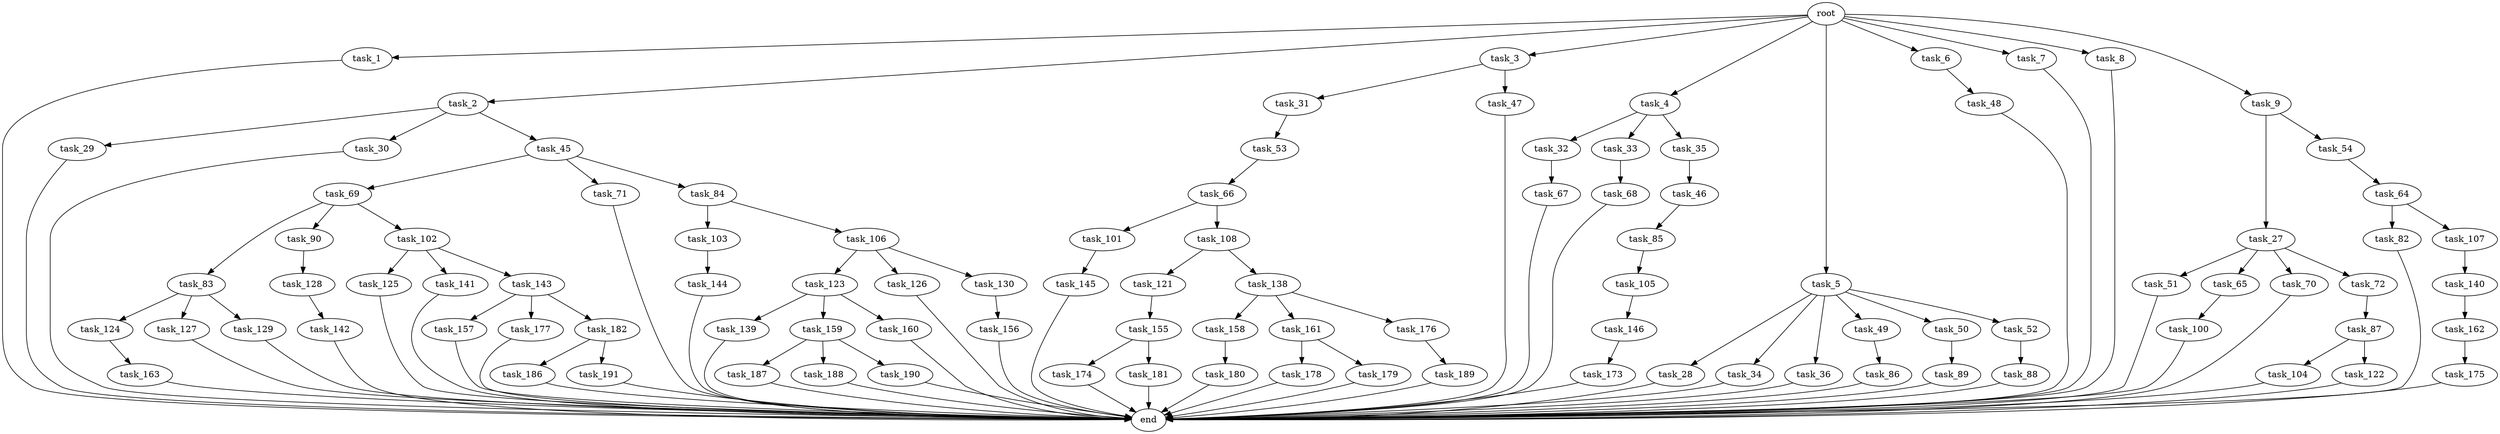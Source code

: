 digraph G {
  root [size="0.000000"];
  task_1 [size="102.400000"];
  task_2 [size="102.400000"];
  task_3 [size="102.400000"];
  task_4 [size="102.400000"];
  task_5 [size="102.400000"];
  task_6 [size="102.400000"];
  task_7 [size="102.400000"];
  task_8 [size="102.400000"];
  task_9 [size="102.400000"];
  task_27 [size="85899345920.000000"];
  task_28 [size="42090679500.800003"];
  task_29 [size="3435973836.800000"];
  task_30 [size="3435973836.800000"];
  task_31 [size="42090679500.800003"];
  task_32 [size="69578470195.199997"];
  task_33 [size="69578470195.199997"];
  task_34 [size="42090679500.800003"];
  task_35 [size="69578470195.199997"];
  task_36 [size="42090679500.800003"];
  task_45 [size="3435973836.800000"];
  task_46 [size="85899345920.000000"];
  task_47 [size="42090679500.800003"];
  task_48 [size="13743895347.200001"];
  task_49 [size="42090679500.800003"];
  task_50 [size="42090679500.800003"];
  task_51 [size="13743895347.200001"];
  task_52 [size="42090679500.800003"];
  task_53 [size="54975581388.800003"];
  task_54 [size="85899345920.000000"];
  task_64 [size="30923764531.200001"];
  task_65 [size="13743895347.200001"];
  task_66 [size="30923764531.200001"];
  task_67 [size="13743895347.200001"];
  task_68 [size="42090679500.800003"];
  task_69 [size="30923764531.200001"];
  task_70 [size="13743895347.200001"];
  task_71 [size="30923764531.200001"];
  task_72 [size="13743895347.200001"];
  task_82 [size="54975581388.800003"];
  task_83 [size="85899345920.000000"];
  task_84 [size="30923764531.200001"];
  task_85 [size="42090679500.800003"];
  task_86 [size="69578470195.199997"];
  task_87 [size="85899345920.000000"];
  task_88 [size="7730941132.800000"];
  task_89 [size="30923764531.200001"];
  task_90 [size="85899345920.000000"];
  task_100 [size="54975581388.800003"];
  task_101 [size="85899345920.000000"];
  task_102 [size="85899345920.000000"];
  task_103 [size="7730941132.800000"];
  task_104 [size="85899345920.000000"];
  task_105 [size="42090679500.800003"];
  task_106 [size="7730941132.800000"];
  task_107 [size="54975581388.800003"];
  task_108 [size="85899345920.000000"];
  task_121 [size="7730941132.800000"];
  task_122 [size="85899345920.000000"];
  task_123 [size="42090679500.800003"];
  task_124 [size="85899345920.000000"];
  task_125 [size="69578470195.199997"];
  task_126 [size="42090679500.800003"];
  task_127 [size="85899345920.000000"];
  task_128 [size="3435973836.800000"];
  task_129 [size="85899345920.000000"];
  task_130 [size="42090679500.800003"];
  task_138 [size="7730941132.800000"];
  task_139 [size="42090679500.800003"];
  task_140 [size="54975581388.800003"];
  task_141 [size="69578470195.199997"];
  task_142 [size="21474836480.000000"];
  task_143 [size="69578470195.199997"];
  task_144 [size="42090679500.800003"];
  task_145 [size="30923764531.200001"];
  task_146 [size="54975581388.800003"];
  task_155 [size="42090679500.800003"];
  task_156 [size="54975581388.800003"];
  task_157 [size="30923764531.200001"];
  task_158 [size="7730941132.800000"];
  task_159 [size="42090679500.800003"];
  task_160 [size="42090679500.800003"];
  task_161 [size="7730941132.800000"];
  task_162 [size="69578470195.199997"];
  task_163 [size="3435973836.800000"];
  task_173 [size="7730941132.800000"];
  task_174 [size="3435973836.800000"];
  task_175 [size="3435973836.800000"];
  task_176 [size="7730941132.800000"];
  task_177 [size="30923764531.200001"];
  task_178 [size="3435973836.800000"];
  task_179 [size="3435973836.800000"];
  task_180 [size="54975581388.800003"];
  task_181 [size="3435973836.800000"];
  task_182 [size="30923764531.200001"];
  task_186 [size="85899345920.000000"];
  task_187 [size="13743895347.200001"];
  task_188 [size="13743895347.200001"];
  task_189 [size="30923764531.200001"];
  task_190 [size="13743895347.200001"];
  task_191 [size="85899345920.000000"];
  end [size="0.000000"];

  root -> task_1 [size="1.000000"];
  root -> task_2 [size="1.000000"];
  root -> task_3 [size="1.000000"];
  root -> task_4 [size="1.000000"];
  root -> task_5 [size="1.000000"];
  root -> task_6 [size="1.000000"];
  root -> task_7 [size="1.000000"];
  root -> task_8 [size="1.000000"];
  root -> task_9 [size="1.000000"];
  task_1 -> end [size="1.000000"];
  task_2 -> task_29 [size="33554432.000000"];
  task_2 -> task_30 [size="33554432.000000"];
  task_2 -> task_45 [size="33554432.000000"];
  task_3 -> task_31 [size="411041792.000000"];
  task_3 -> task_47 [size="411041792.000000"];
  task_4 -> task_32 [size="679477248.000000"];
  task_4 -> task_33 [size="679477248.000000"];
  task_4 -> task_35 [size="679477248.000000"];
  task_5 -> task_28 [size="411041792.000000"];
  task_5 -> task_34 [size="411041792.000000"];
  task_5 -> task_36 [size="411041792.000000"];
  task_5 -> task_49 [size="411041792.000000"];
  task_5 -> task_50 [size="411041792.000000"];
  task_5 -> task_52 [size="411041792.000000"];
  task_6 -> task_48 [size="134217728.000000"];
  task_7 -> end [size="1.000000"];
  task_8 -> end [size="1.000000"];
  task_9 -> task_27 [size="838860800.000000"];
  task_9 -> task_54 [size="838860800.000000"];
  task_27 -> task_51 [size="134217728.000000"];
  task_27 -> task_65 [size="134217728.000000"];
  task_27 -> task_70 [size="134217728.000000"];
  task_27 -> task_72 [size="134217728.000000"];
  task_28 -> end [size="1.000000"];
  task_29 -> end [size="1.000000"];
  task_30 -> end [size="1.000000"];
  task_31 -> task_53 [size="536870912.000000"];
  task_32 -> task_67 [size="134217728.000000"];
  task_33 -> task_68 [size="411041792.000000"];
  task_34 -> end [size="1.000000"];
  task_35 -> task_46 [size="838860800.000000"];
  task_36 -> end [size="1.000000"];
  task_45 -> task_69 [size="301989888.000000"];
  task_45 -> task_71 [size="301989888.000000"];
  task_45 -> task_84 [size="301989888.000000"];
  task_46 -> task_85 [size="411041792.000000"];
  task_47 -> end [size="1.000000"];
  task_48 -> end [size="1.000000"];
  task_49 -> task_86 [size="679477248.000000"];
  task_50 -> task_89 [size="301989888.000000"];
  task_51 -> end [size="1.000000"];
  task_52 -> task_88 [size="75497472.000000"];
  task_53 -> task_66 [size="301989888.000000"];
  task_54 -> task_64 [size="301989888.000000"];
  task_64 -> task_82 [size="536870912.000000"];
  task_64 -> task_107 [size="536870912.000000"];
  task_65 -> task_100 [size="536870912.000000"];
  task_66 -> task_101 [size="838860800.000000"];
  task_66 -> task_108 [size="838860800.000000"];
  task_67 -> end [size="1.000000"];
  task_68 -> end [size="1.000000"];
  task_69 -> task_83 [size="838860800.000000"];
  task_69 -> task_90 [size="838860800.000000"];
  task_69 -> task_102 [size="838860800.000000"];
  task_70 -> end [size="1.000000"];
  task_71 -> end [size="1.000000"];
  task_72 -> task_87 [size="838860800.000000"];
  task_82 -> end [size="1.000000"];
  task_83 -> task_124 [size="838860800.000000"];
  task_83 -> task_127 [size="838860800.000000"];
  task_83 -> task_129 [size="838860800.000000"];
  task_84 -> task_103 [size="75497472.000000"];
  task_84 -> task_106 [size="75497472.000000"];
  task_85 -> task_105 [size="411041792.000000"];
  task_86 -> end [size="1.000000"];
  task_87 -> task_104 [size="838860800.000000"];
  task_87 -> task_122 [size="838860800.000000"];
  task_88 -> end [size="1.000000"];
  task_89 -> end [size="1.000000"];
  task_90 -> task_128 [size="33554432.000000"];
  task_100 -> end [size="1.000000"];
  task_101 -> task_145 [size="301989888.000000"];
  task_102 -> task_125 [size="679477248.000000"];
  task_102 -> task_141 [size="679477248.000000"];
  task_102 -> task_143 [size="679477248.000000"];
  task_103 -> task_144 [size="411041792.000000"];
  task_104 -> end [size="1.000000"];
  task_105 -> task_146 [size="536870912.000000"];
  task_106 -> task_123 [size="411041792.000000"];
  task_106 -> task_126 [size="411041792.000000"];
  task_106 -> task_130 [size="411041792.000000"];
  task_107 -> task_140 [size="536870912.000000"];
  task_108 -> task_121 [size="75497472.000000"];
  task_108 -> task_138 [size="75497472.000000"];
  task_121 -> task_155 [size="411041792.000000"];
  task_122 -> end [size="1.000000"];
  task_123 -> task_139 [size="411041792.000000"];
  task_123 -> task_159 [size="411041792.000000"];
  task_123 -> task_160 [size="411041792.000000"];
  task_124 -> task_163 [size="33554432.000000"];
  task_125 -> end [size="1.000000"];
  task_126 -> end [size="1.000000"];
  task_127 -> end [size="1.000000"];
  task_128 -> task_142 [size="209715200.000000"];
  task_129 -> end [size="1.000000"];
  task_130 -> task_156 [size="536870912.000000"];
  task_138 -> task_158 [size="75497472.000000"];
  task_138 -> task_161 [size="75497472.000000"];
  task_138 -> task_176 [size="75497472.000000"];
  task_139 -> end [size="1.000000"];
  task_140 -> task_162 [size="679477248.000000"];
  task_141 -> end [size="1.000000"];
  task_142 -> end [size="1.000000"];
  task_143 -> task_157 [size="301989888.000000"];
  task_143 -> task_177 [size="301989888.000000"];
  task_143 -> task_182 [size="301989888.000000"];
  task_144 -> end [size="1.000000"];
  task_145 -> end [size="1.000000"];
  task_146 -> task_173 [size="75497472.000000"];
  task_155 -> task_174 [size="33554432.000000"];
  task_155 -> task_181 [size="33554432.000000"];
  task_156 -> end [size="1.000000"];
  task_157 -> end [size="1.000000"];
  task_158 -> task_180 [size="536870912.000000"];
  task_159 -> task_187 [size="134217728.000000"];
  task_159 -> task_188 [size="134217728.000000"];
  task_159 -> task_190 [size="134217728.000000"];
  task_160 -> end [size="1.000000"];
  task_161 -> task_178 [size="33554432.000000"];
  task_161 -> task_179 [size="33554432.000000"];
  task_162 -> task_175 [size="33554432.000000"];
  task_163 -> end [size="1.000000"];
  task_173 -> end [size="1.000000"];
  task_174 -> end [size="1.000000"];
  task_175 -> end [size="1.000000"];
  task_176 -> task_189 [size="301989888.000000"];
  task_177 -> end [size="1.000000"];
  task_178 -> end [size="1.000000"];
  task_179 -> end [size="1.000000"];
  task_180 -> end [size="1.000000"];
  task_181 -> end [size="1.000000"];
  task_182 -> task_186 [size="838860800.000000"];
  task_182 -> task_191 [size="838860800.000000"];
  task_186 -> end [size="1.000000"];
  task_187 -> end [size="1.000000"];
  task_188 -> end [size="1.000000"];
  task_189 -> end [size="1.000000"];
  task_190 -> end [size="1.000000"];
  task_191 -> end [size="1.000000"];
}
